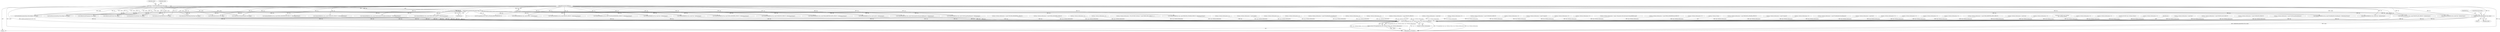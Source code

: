 digraph "0_VeraCrypt_f30f9339c9a0b9bbcc6f5ad38804af39db1f479e@API" {
"1002742" [label="(Call,GetBootEncryptionStatus (Irp, irpSp))"];
"1000125" [label="(Call,IoGetCurrentIrpStackLocation (Irp))"];
"1000120" [label="(MethodParameterIn,PIRP Irp)"];
"1000123" [label="(Call,irpSp = IoGetCurrentIrpStackLocation (Irp))"];
"1003113" [label="(Call,TCCompleteIrp (Irp, Irp->IoStatus.Status, Irp->IoStatus.Information))"];
"1003112" [label="(Return,return TCCompleteIrp (Irp, Irp->IoStatus.Status, Irp->IoStatus.Information);)"];
"1002713" [label="(Call,StartBootEncryptionSetup (DeviceObject, Irp, irpSp))"];
"1001650" [label="(Call,Irp->IoStatus.Information = sizeof (VOLUME_PROPERTIES_STRUCT))"];
"1002005" [label="(Call,Irp->IoStatus.Information = sizeof (DISK_GEOMETRY_STRUCT))"];
"1002304" [label="(Call,Irp->IoStatus.Information = 0)"];
"1003113" [label="(Call,TCCompleteIrp (Irp, Irp->IoStatus.Status, Irp->IoStatus.Information))"];
"1002245" [label="(Call,Irp->IoStatus.Information = 0)"];
"1001384" [label="(Call,ValidateIOBufferSize (Irp, sizeof (VOLUME_PROPERTIES_STRUCT), ValidateInputOutput))"];
"1000708" [label="(Call,Irp->IoStatus.Information = NT_SUCCESS (ntStatus) ? sizeof (OPEN_TEST_STRUCT) : 0)"];
"1002733" [label="(Call,Irp->IoStatus.Information = 0)"];
"1000159" [label="(Call,Irp->IoStatus.Information = sizeof (LONG))"];
"1001051" [label="(Call,Irp->IoStatus.Information = 0)"];
"1002488" [label="(Call,Irp->IoStatus.Information = 0)"];
"1002339" [label="(Call,Irp->IoStatus.Information = sizeof (ProbeRealDriveSizeRequest))"];
"1000213" [label="(Call,ValidateIOBufferSize (Irp, sizeof (int), ValidateOutput))"];
"1000120" [label="(MethodParameterIn,PIRP Irp)"];
"1001097" [label="(Call,Irp->IoStatus.Information = 0)"];
"1003061" [label="(Call,Irp->IoStatus.Information = 0)"];
"1000121" [label="(Block,)"];
"1002512" [label="(Call,Irp->IoStatus.Information = sizeof (MOUNT_STRUCT))"];
"1000256" [label="(Call,Irp->IoStatus.Information = sizeof (int))"];
"1002835" [label="(Call,Irp->IoStatus.Information = 0)"];
"1002789" [label="(Call,ValidateIOBufferSize (Irp, sizeof (int), ValidateOutput))"];
"1002831" [label="(Call,StartDecoySystemWipe (DeviceObject, Irp, irpSp))"];
"1003112" [label="(Return,return TCCompleteIrp (Irp, Irp->IoStatus.Status, Irp->IoStatus.Information);)"];
"1002778" [label="(Call,GetBootLoaderFingerprint (Irp, irpSp))"];
"1002647" [label="(Call,Irp->IoStatus.Information = sizeof (UNMOUNT_STRUCT))"];
"1001957" [label="(Call,ValidateIOBufferSize (Irp, sizeof (DISK_GEOMETRY_STRUCT), ValidateInputOutput))"];
"1002890" [label="(Call,Irp->IoStatus.Information = 0)"];
"1002768" [label="(Call,GetBootLoaderVersion (Irp, irpSp))"];
"1002773" [label="(Call,ReopenBootVolumeHeader (Irp, irpSp))"];
"1000979" [label="(Call,Irp->IoStatus.Information = sizeof (*request))"];
"1002851" [label="(Call,Irp->IoStatus.Information = 0)"];
"1002595" [label="(Call,ValidateIOBufferSize (Irp, sizeof (UNMOUNT_STRUCT), ValidateInputOutput))"];
"1002867" [label="(Call,Irp->IoStatus.Information = 0)"];
"1001718" [label="(Call,ValidateIOBufferSize (Irp, sizeof (DISK_PARTITION_INFO_STRUCT), ValidateInputOutput))"];
"1001368" [label="(Call,Irp->IoStatus.Information = irpSp->Parameters.DeviceIoControl.OutputBufferLength)"];
"1001331" [label="(Call,ValidateIOBufferSize (Irp, sizeof (uint32), ValidateOutput))"];
"1000123" [label="(Call,irpSp = IoGetCurrentIrpStackLocation (Irp))"];
"1002221" [label="(Call,Irp->IoStatus.Information = sizeof (DISK_GEOMETRY_EX_STRUCT))"];
"1000140" [label="(Call,ValidateIOBufferSize (Irp, sizeof (LONG), ValidateOutput))"];
"1002360" [label="(Call,Irp->IoStatus.Information = 0)"];
"1003115" [label="(Call,Irp->IoStatus.Status)"];
"1002743" [label="(Identifier,Irp)"];
"1002998" [label="(Call,ValidateIOBufferSize (Irp, sizeof (GetSystemDriveDumpConfigRequest), ValidateOutput))"];
"1002900" [label="(Call,ValidateIOBufferSize (Irp, sizeof (GetWarningFlagsRequest), ValidateOutput))"];
"1001661" [label="(Call,ValidateIOBufferSize (Irp, sizeof (RESOLVE_SYMLINK_STRUCT), ValidateInputOutput))"];
"1001700" [label="(Call,Irp->IoStatus.Information = sizeof (RESOLVE_SYMLINK_STRUCT))"];
"1003043" [label="(Call,Irp->IoStatus.Information = sizeof (*request))"];
"1002255" [label="(Call,ValidateIOBufferSize (Irp, sizeof (ProbeRealDriveSizeRequest), ValidateInputOutput))"];
"1000124" [label="(Identifier,irpSp)"];
"1000136" [label="(Block,)"];
"1000177" [label="(Call,ValidateIOBufferSize (Irp, sizeof (int), ValidateOutput))"];
"1002744" [label="(Identifier,irpSp)"];
"1000997" [label="(Call,Irp->IoStatus.Information = 0)"];
"1002381" [label="(Call,Irp->IoStatus.Information = sizeof (ProbeRealDriveSizeRequest))"];
"1002876" [label="(Call,GetDecoySystemWipeStatus (Irp, irpSp))"];
"1000195" [label="(Call,Irp->IoStatus.Information = sizeof (int))"];
"1002745" [label="(ControlStructure,break;)"];
"1003071" [label="(Call,TCCompleteIrp (Irp, STATUS_INVALID_DEVICE_REQUEST, 0))"];
"1001107" [label="(Call,ValidateIOBufferSize (Irp, sizeof (MOUNT_LIST_STRUCT), ValidateOutput))"];
"1002783" [label="(Call,GetBootEncryptionAlgorithmName (Irp, irpSp))"];
"1001414" [label="(Call,Irp->IoStatus.Information = 0)"];
"1002747" [label="(Call,Irp->IoStatus.Information = 0)"];
"1000274" [label="(Call,ValidateIOBufferSize (Irp, sizeof (int), ValidateOutput))"];
"1001032" [label="(Call,Irp->IoStatus.Information = 0)"];
"1002987" [label="(Call,Irp->IoStatus.Information = 0)"];
"1001939" [label="(Call,Irp->IoStatus.Information = sizeof (DISK_PARTITION_INFO_STRUCT))"];
"1002808" [label="(Call,Irp->IoStatus.Information = sizeof (int))"];
"1002023" [label="(Call,ValidateIOBufferSize (Irp, sizeof (DISK_GEOMETRY_EX_STRUCT), ValidateInputOutput))"];
"1002970" [label="(Call,Irp->IoStatus.Information = 0)"];
"1003105" [label="(Call,Dump (\"IOCTL error 0x%08x\n\", Irp->IoStatus.Status))"];
"1002742" [label="(Call,GetBootEncryptionStatus (Irp, irpSp))"];
"1001071" [label="(Call,Irp->IoStatus.Information = 0)"];
"1002717" [label="(Call,Irp->IoStatus.Information = 0)"];
"1003077" [label="(Call,NT_SUCCESS (Irp->IoStatus.Status))"];
"1002665" [label="(Call,ValidateIOBufferSize (Irp, sizeof (UNMOUNT_STRUCT), ValidateInputOutput))"];
"1000126" [label="(Identifier,Irp)"];
"1003125" [label="(MethodReturn,NTSTATUS)"];
"1002887" [label="(Call,WriteBootDriveSector (Irp, irpSp))"];
"1001015" [label="(Call,Irp->IoStatus.Information = 0)"];
"1000125" [label="(Call,IoGetCurrentIrpStackLocation (Irp))"];
"1003120" [label="(Call,Irp->IoStatus.Information)"];
"1000132" [label="(Identifier,irpSp)"];
"1000748" [label="(Call,ValidateIOBufferSize (Irp, sizeof (GetSystemDriveConfigurationRequest), ValidateInputOutput))"];
"1003114" [label="(Identifier,Irp)"];
"1000328" [label="(Call,Irp->IoStatus.Information = sizeof (int))"];
"1001320" [label="(Call,Irp->IoStatus.Information = sizeof (MOUNT_LIST_STRUCT))"];
"1000367" [label="(Call,ValidateIOBufferSize (Irp, sizeof (OPEN_TEST_STRUCT), ValidateInputOutput))"];
"1002690" [label="(Call,Irp->IoStatus.Information = sizeof (UNMOUNT_STRUCT))"];
"1002399" [label="(Call,ValidateIOBufferSize (Irp, sizeof (MOUNT_STRUCT), ValidateInputOutput))"];
"1002932" [label="(Call,Irp->IoStatus.Information = sizeof (GetWarningFlagsRequest))"];
"1002763" [label="(Call,GetBootDriveVolumeProperties (Irp, irpSp))"];
"1002742" -> "1000136"  [label="AST: "];
"1002742" -> "1002744"  [label="CFG: "];
"1002743" -> "1002742"  [label="AST: "];
"1002744" -> "1002742"  [label="AST: "];
"1002745" -> "1002742"  [label="CFG: "];
"1002742" -> "1003125"  [label="DDG: GetBootEncryptionStatus (Irp, irpSp)"];
"1002742" -> "1003125"  [label="DDG: irpSp"];
"1000125" -> "1002742"  [label="DDG: Irp"];
"1000120" -> "1002742"  [label="DDG: Irp"];
"1000123" -> "1002742"  [label="DDG: irpSp"];
"1002742" -> "1003113"  [label="DDG: Irp"];
"1000125" -> "1000123"  [label="AST: "];
"1000125" -> "1000126"  [label="CFG: "];
"1000126" -> "1000125"  [label="AST: "];
"1000123" -> "1000125"  [label="CFG: "];
"1000125" -> "1000123"  [label="DDG: Irp"];
"1000120" -> "1000125"  [label="DDG: Irp"];
"1000125" -> "1000140"  [label="DDG: Irp"];
"1000125" -> "1000177"  [label="DDG: Irp"];
"1000125" -> "1000213"  [label="DDG: Irp"];
"1000125" -> "1000274"  [label="DDG: Irp"];
"1000125" -> "1000367"  [label="DDG: Irp"];
"1000125" -> "1000748"  [label="DDG: Irp"];
"1000125" -> "1001107"  [label="DDG: Irp"];
"1000125" -> "1001331"  [label="DDG: Irp"];
"1000125" -> "1001384"  [label="DDG: Irp"];
"1000125" -> "1001661"  [label="DDG: Irp"];
"1000125" -> "1001718"  [label="DDG: Irp"];
"1000125" -> "1001957"  [label="DDG: Irp"];
"1000125" -> "1002023"  [label="DDG: Irp"];
"1000125" -> "1002255"  [label="DDG: Irp"];
"1000125" -> "1002399"  [label="DDG: Irp"];
"1000125" -> "1002595"  [label="DDG: Irp"];
"1000125" -> "1002665"  [label="DDG: Irp"];
"1000125" -> "1002713"  [label="DDG: Irp"];
"1000125" -> "1002763"  [label="DDG: Irp"];
"1000125" -> "1002768"  [label="DDG: Irp"];
"1000125" -> "1002773"  [label="DDG: Irp"];
"1000125" -> "1002778"  [label="DDG: Irp"];
"1000125" -> "1002783"  [label="DDG: Irp"];
"1000125" -> "1002789"  [label="DDG: Irp"];
"1000125" -> "1002831"  [label="DDG: Irp"];
"1000125" -> "1002876"  [label="DDG: Irp"];
"1000125" -> "1002887"  [label="DDG: Irp"];
"1000125" -> "1002900"  [label="DDG: Irp"];
"1000125" -> "1002998"  [label="DDG: Irp"];
"1000125" -> "1003071"  [label="DDG: Irp"];
"1000125" -> "1003113"  [label="DDG: Irp"];
"1000120" -> "1000117"  [label="AST: "];
"1000120" -> "1003125"  [label="DDG: Irp"];
"1000120" -> "1000140"  [label="DDG: Irp"];
"1000120" -> "1000177"  [label="DDG: Irp"];
"1000120" -> "1000213"  [label="DDG: Irp"];
"1000120" -> "1000274"  [label="DDG: Irp"];
"1000120" -> "1000367"  [label="DDG: Irp"];
"1000120" -> "1000748"  [label="DDG: Irp"];
"1000120" -> "1001107"  [label="DDG: Irp"];
"1000120" -> "1001331"  [label="DDG: Irp"];
"1000120" -> "1001384"  [label="DDG: Irp"];
"1000120" -> "1001661"  [label="DDG: Irp"];
"1000120" -> "1001718"  [label="DDG: Irp"];
"1000120" -> "1001957"  [label="DDG: Irp"];
"1000120" -> "1002023"  [label="DDG: Irp"];
"1000120" -> "1002255"  [label="DDG: Irp"];
"1000120" -> "1002399"  [label="DDG: Irp"];
"1000120" -> "1002595"  [label="DDG: Irp"];
"1000120" -> "1002665"  [label="DDG: Irp"];
"1000120" -> "1002713"  [label="DDG: Irp"];
"1000120" -> "1002763"  [label="DDG: Irp"];
"1000120" -> "1002768"  [label="DDG: Irp"];
"1000120" -> "1002773"  [label="DDG: Irp"];
"1000120" -> "1002778"  [label="DDG: Irp"];
"1000120" -> "1002783"  [label="DDG: Irp"];
"1000120" -> "1002789"  [label="DDG: Irp"];
"1000120" -> "1002831"  [label="DDG: Irp"];
"1000120" -> "1002876"  [label="DDG: Irp"];
"1000120" -> "1002887"  [label="DDG: Irp"];
"1000120" -> "1002900"  [label="DDG: Irp"];
"1000120" -> "1002998"  [label="DDG: Irp"];
"1000120" -> "1003071"  [label="DDG: Irp"];
"1000120" -> "1003113"  [label="DDG: Irp"];
"1000123" -> "1000121"  [label="AST: "];
"1000124" -> "1000123"  [label="AST: "];
"1000132" -> "1000123"  [label="CFG: "];
"1000123" -> "1003125"  [label="DDG: IoGetCurrentIrpStackLocation (Irp)"];
"1000123" -> "1003125"  [label="DDG: irpSp"];
"1000123" -> "1002713"  [label="DDG: irpSp"];
"1000123" -> "1002763"  [label="DDG: irpSp"];
"1000123" -> "1002768"  [label="DDG: irpSp"];
"1000123" -> "1002773"  [label="DDG: irpSp"];
"1000123" -> "1002778"  [label="DDG: irpSp"];
"1000123" -> "1002783"  [label="DDG: irpSp"];
"1000123" -> "1002831"  [label="DDG: irpSp"];
"1000123" -> "1002876"  [label="DDG: irpSp"];
"1000123" -> "1002887"  [label="DDG: irpSp"];
"1003113" -> "1003112"  [label="AST: "];
"1003113" -> "1003120"  [label="CFG: "];
"1003114" -> "1003113"  [label="AST: "];
"1003115" -> "1003113"  [label="AST: "];
"1003120" -> "1003113"  [label="AST: "];
"1003112" -> "1003113"  [label="CFG: "];
"1003113" -> "1003125"  [label="DDG: Irp"];
"1003113" -> "1003125"  [label="DDG: TCCompleteIrp (Irp, Irp->IoStatus.Status, Irp->IoStatus.Information)"];
"1003113" -> "1003125"  [label="DDG: Irp->IoStatus.Information"];
"1003113" -> "1003125"  [label="DDG: Irp->IoStatus.Status"];
"1003113" -> "1003112"  [label="DDG: TCCompleteIrp (Irp, Irp->IoStatus.Status, Irp->IoStatus.Information)"];
"1000177" -> "1003113"  [label="DDG: Irp"];
"1002887" -> "1003113"  [label="DDG: Irp"];
"1000213" -> "1003113"  [label="DDG: Irp"];
"1000140" -> "1003113"  [label="DDG: Irp"];
"1002595" -> "1003113"  [label="DDG: Irp"];
"1002713" -> "1003113"  [label="DDG: Irp"];
"1002255" -> "1003113"  [label="DDG: Irp"];
"1002768" -> "1003113"  [label="DDG: Irp"];
"1002023" -> "1003113"  [label="DDG: Irp"];
"1000274" -> "1003113"  [label="DDG: Irp"];
"1001661" -> "1003113"  [label="DDG: Irp"];
"1002399" -> "1003113"  [label="DDG: Irp"];
"1002778" -> "1003113"  [label="DDG: Irp"];
"1002665" -> "1003113"  [label="DDG: Irp"];
"1001384" -> "1003113"  [label="DDG: Irp"];
"1001107" -> "1003113"  [label="DDG: Irp"];
"1001331" -> "1003113"  [label="DDG: Irp"];
"1002876" -> "1003113"  [label="DDG: Irp"];
"1001957" -> "1003113"  [label="DDG: Irp"];
"1002773" -> "1003113"  [label="DDG: Irp"];
"1002763" -> "1003113"  [label="DDG: Irp"];
"1002789" -> "1003113"  [label="DDG: Irp"];
"1000367" -> "1003113"  [label="DDG: Irp"];
"1002783" -> "1003113"  [label="DDG: Irp"];
"1001718" -> "1003113"  [label="DDG: Irp"];
"1002998" -> "1003113"  [label="DDG: Irp"];
"1002900" -> "1003113"  [label="DDG: Irp"];
"1000748" -> "1003113"  [label="DDG: Irp"];
"1002831" -> "1003113"  [label="DDG: Irp"];
"1003105" -> "1003113"  [label="DDG: Irp->IoStatus.Status"];
"1003077" -> "1003113"  [label="DDG: Irp->IoStatus.Status"];
"1000708" -> "1003113"  [label="DDG: Irp->IoStatus.Information"];
"1002245" -> "1003113"  [label="DDG: Irp->IoStatus.Information"];
"1002647" -> "1003113"  [label="DDG: Irp->IoStatus.Information"];
"1001650" -> "1003113"  [label="DDG: Irp->IoStatus.Information"];
"1001414" -> "1003113"  [label="DDG: Irp->IoStatus.Information"];
"1001015" -> "1003113"  [label="DDG: Irp->IoStatus.Information"];
"1001939" -> "1003113"  [label="DDG: Irp->IoStatus.Information"];
"1002690" -> "1003113"  [label="DDG: Irp->IoStatus.Information"];
"1002747" -> "1003113"  [label="DDG: Irp->IoStatus.Information"];
"1001071" -> "1003113"  [label="DDG: Irp->IoStatus.Information"];
"1000328" -> "1003113"  [label="DDG: Irp->IoStatus.Information"];
"1001032" -> "1003113"  [label="DDG: Irp->IoStatus.Information"];
"1002808" -> "1003113"  [label="DDG: Irp->IoStatus.Information"];
"1002360" -> "1003113"  [label="DDG: Irp->IoStatus.Information"];
"1002512" -> "1003113"  [label="DDG: Irp->IoStatus.Information"];
"1002867" -> "1003113"  [label="DDG: Irp->IoStatus.Information"];
"1003061" -> "1003113"  [label="DDG: Irp->IoStatus.Information"];
"1002381" -> "1003113"  [label="DDG: Irp->IoStatus.Information"];
"1000997" -> "1003113"  [label="DDG: Irp->IoStatus.Information"];
"1002221" -> "1003113"  [label="DDG: Irp->IoStatus.Information"];
"1002932" -> "1003113"  [label="DDG: Irp->IoStatus.Information"];
"1002987" -> "1003113"  [label="DDG: Irp->IoStatus.Information"];
"1000159" -> "1003113"  [label="DDG: Irp->IoStatus.Information"];
"1001097" -> "1003113"  [label="DDG: Irp->IoStatus.Information"];
"1001320" -> "1003113"  [label="DDG: Irp->IoStatus.Information"];
"1002339" -> "1003113"  [label="DDG: Irp->IoStatus.Information"];
"1002005" -> "1003113"  [label="DDG: Irp->IoStatus.Information"];
"1002970" -> "1003113"  [label="DDG: Irp->IoStatus.Information"];
"1000979" -> "1003113"  [label="DDG: Irp->IoStatus.Information"];
"1003043" -> "1003113"  [label="DDG: Irp->IoStatus.Information"];
"1001700" -> "1003113"  [label="DDG: Irp->IoStatus.Information"];
"1002304" -> "1003113"  [label="DDG: Irp->IoStatus.Information"];
"1002488" -> "1003113"  [label="DDG: Irp->IoStatus.Information"];
"1002733" -> "1003113"  [label="DDG: Irp->IoStatus.Information"];
"1000256" -> "1003113"  [label="DDG: Irp->IoStatus.Information"];
"1000195" -> "1003113"  [label="DDG: Irp->IoStatus.Information"];
"1002717" -> "1003113"  [label="DDG: Irp->IoStatus.Information"];
"1002835" -> "1003113"  [label="DDG: Irp->IoStatus.Information"];
"1001368" -> "1003113"  [label="DDG: Irp->IoStatus.Information"];
"1001051" -> "1003113"  [label="DDG: Irp->IoStatus.Information"];
"1002851" -> "1003113"  [label="DDG: Irp->IoStatus.Information"];
"1002890" -> "1003113"  [label="DDG: Irp->IoStatus.Information"];
"1003112" -> "1000121"  [label="AST: "];
"1003125" -> "1003112"  [label="CFG: "];
"1003112" -> "1003125"  [label="DDG: <RET>"];
}
